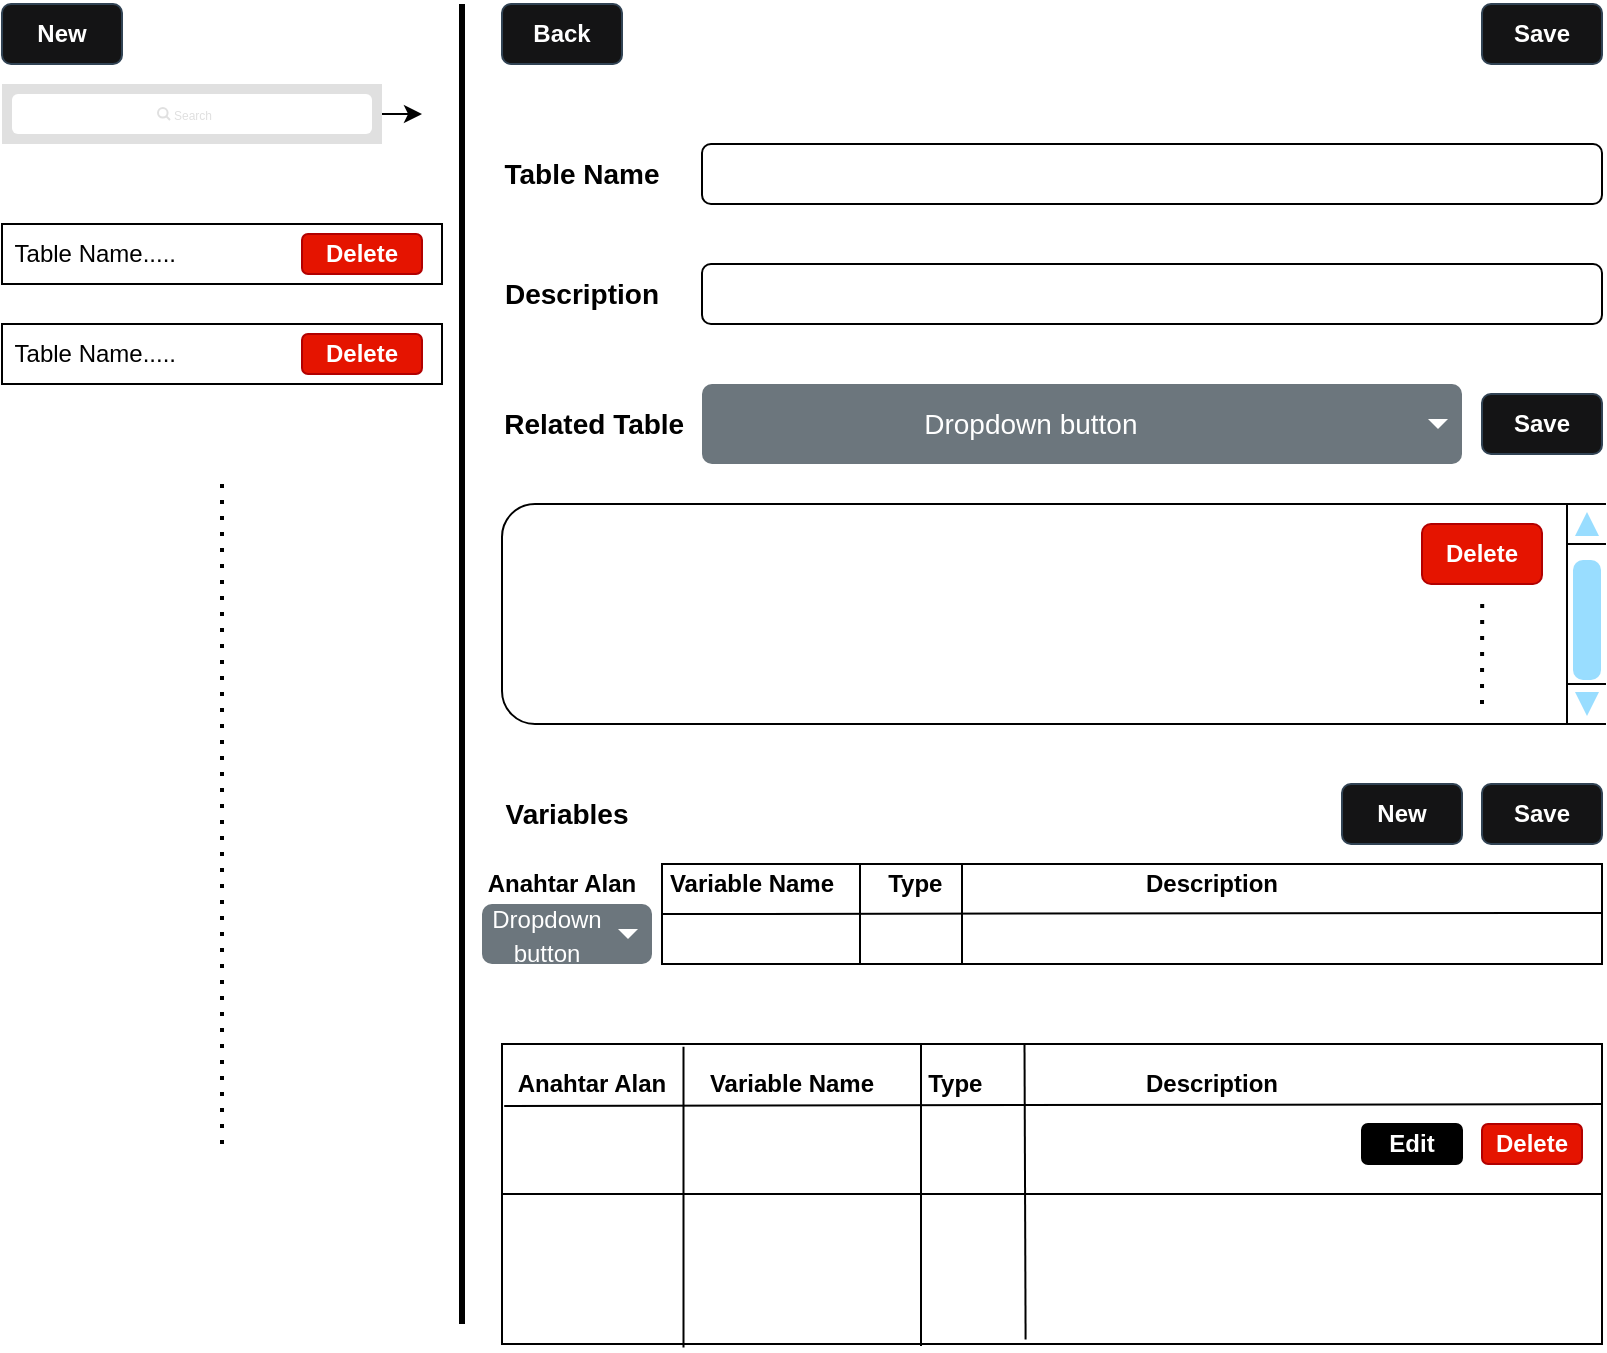 <mxfile version="25.0.3">
  <diagram name="Sayfa -1" id="6_s5N6yK3GUr8tDdBdMh">
    <mxGraphModel dx="1050" dy="653" grid="1" gridSize="10" guides="1" tooltips="1" connect="1" arrows="1" fold="1" page="1" pageScale="1" pageWidth="827" pageHeight="1169" math="0" shadow="0">
      <root>
        <mxCell id="0" />
        <mxCell id="1" parent="0" />
        <mxCell id="tGF9jPr_0tginp9t8C99-2" value="" style="endArrow=none;html=1;rounded=0;strokeWidth=3;" parent="1" edge="1">
          <mxGeometry width="50" height="50" relative="1" as="geometry">
            <mxPoint x="240" y="670" as="sourcePoint" />
            <mxPoint x="240" y="10" as="targetPoint" />
          </mxGeometry>
        </mxCell>
        <mxCell id="kLE2MuopeeFbLRN9dvn6-1" value="&lt;b&gt;New&lt;/b&gt;" style="rounded=1;fillColor=#141415;strokeColor=#314354;html=1;whiteSpace=wrap;fontColor=#ffffff;align=center;verticalAlign=middle;fontStyle=0;fontSize=12;sketch=0;gradientColor=none;" parent="1" vertex="1">
          <mxGeometry x="10" y="10" width="60" height="30" as="geometry" />
        </mxCell>
        <mxCell id="kLE2MuopeeFbLRN9dvn6-2" value="&lt;b&gt;Save&lt;/b&gt;" style="rounded=1;fillColor=#141415;strokeColor=#314354;html=1;whiteSpace=wrap;fontColor=#ffffff;align=center;verticalAlign=middle;fontStyle=0;fontSize=12;sketch=0;gradientColor=none;" parent="1" vertex="1">
          <mxGeometry x="750" y="10" width="60" height="30" as="geometry" />
        </mxCell>
        <mxCell id="kLE2MuopeeFbLRN9dvn6-3" value="&lt;b&gt;Back&lt;/b&gt;" style="rounded=1;fillColor=#141415;strokeColor=#314354;html=1;whiteSpace=wrap;fontColor=#ffffff;align=center;verticalAlign=middle;fontStyle=0;fontSize=12;sketch=0;gradientColor=none;" parent="1" vertex="1">
          <mxGeometry x="260" y="10" width="60" height="30" as="geometry" />
        </mxCell>
        <mxCell id="kLE2MuopeeFbLRN9dvn6-4" value="" style="shape=rect;fillColor=#e0e0e0;strokeColor=none;" parent="1" vertex="1">
          <mxGeometry x="10" y="50" width="190" height="30" as="geometry" />
        </mxCell>
        <mxCell id="kLE2MuopeeFbLRN9dvn6-7" style="edgeStyle=orthogonalEdgeStyle;rounded=0;orthogonalLoop=1;jettySize=auto;html=1;" parent="kLE2MuopeeFbLRN9dvn6-4" source="kLE2MuopeeFbLRN9dvn6-5" edge="1">
          <mxGeometry relative="1" as="geometry">
            <mxPoint x="209.64" y="15" as="targetPoint" />
          </mxGeometry>
        </mxCell>
        <mxCell id="kLE2MuopeeFbLRN9dvn6-5" value="" style="html=1;strokeWidth=1;shadow=0;dashed=0;shape=mxgraph.ios7ui.marginRect;rx=3;ry=3;rectMargin=5;strokeColor=none;" parent="kLE2MuopeeFbLRN9dvn6-4" vertex="1">
          <mxGeometry width="190" height="30" as="geometry" />
        </mxCell>
        <mxCell id="kLE2MuopeeFbLRN9dvn6-6" value="Search" style="shape=mxgraph.ios7.icons.looking_glass;strokeColor=#e0e0e0;fillColor=none;fontColor=#e0e0e0;labelPosition=right;verticalLabelPosition=middle;align=left;verticalAlign=middle;fontSize=6;fontStyle=0;spacingTop=2;sketch=0;html=1;" parent="kLE2MuopeeFbLRN9dvn6-4" vertex="1">
          <mxGeometry x="0.5" y="0.5" width="6" height="6" relative="1" as="geometry">
            <mxPoint x="-17" y="-3" as="offset" />
          </mxGeometry>
        </mxCell>
        <mxCell id="B1yvYOinCpN90f-4zU2M-2" value="Table Name.....&amp;nbsp; &amp;nbsp; &amp;nbsp; &amp;nbsp; &amp;nbsp; &amp;nbsp; &amp;nbsp; &amp;nbsp; &amp;nbsp; &amp;nbsp; &amp;nbsp; &amp;nbsp; &amp;nbsp; &amp;nbsp; &amp;nbsp; &amp;nbsp; &amp;nbsp; &amp;nbsp; &amp;nbsp;&amp;nbsp;" style="rounded=0;whiteSpace=wrap;html=1;" vertex="1" parent="1">
          <mxGeometry x="10" y="120" width="220" height="30" as="geometry" />
        </mxCell>
        <mxCell id="B1yvYOinCpN90f-4zU2M-4" value="&lt;b&gt;Delete&lt;/b&gt;" style="rounded=1;fillColor=#e51400;strokeColor=#B20000;html=1;whiteSpace=wrap;fontColor=#ffffff;align=center;verticalAlign=middle;fontStyle=0;fontSize=12;sketch=0;" vertex="1" parent="1">
          <mxGeometry x="160" y="125" width="60" height="20" as="geometry" />
        </mxCell>
        <mxCell id="B1yvYOinCpN90f-4zU2M-5" value="Table Name.....&amp;nbsp; &amp;nbsp; &amp;nbsp; &amp;nbsp; &amp;nbsp; &amp;nbsp; &amp;nbsp; &amp;nbsp; &amp;nbsp; &amp;nbsp; &amp;nbsp; &amp;nbsp; &amp;nbsp; &amp;nbsp; &amp;nbsp; &amp;nbsp; &amp;nbsp; &amp;nbsp; &amp;nbsp;&amp;nbsp;" style="rounded=0;whiteSpace=wrap;html=1;" vertex="1" parent="1">
          <mxGeometry x="10" y="170" width="220" height="30" as="geometry" />
        </mxCell>
        <mxCell id="B1yvYOinCpN90f-4zU2M-6" value="&lt;b&gt;Delete&lt;/b&gt;" style="rounded=1;fillColor=#e51400;strokeColor=#B20000;html=1;whiteSpace=wrap;fontColor=#ffffff;align=center;verticalAlign=middle;fontStyle=0;fontSize=12;sketch=0;" vertex="1" parent="1">
          <mxGeometry x="160" y="175" width="60" height="20" as="geometry" />
        </mxCell>
        <mxCell id="B1yvYOinCpN90f-4zU2M-8" value="" style="endArrow=none;dashed=1;html=1;dashPattern=1 3;strokeWidth=2;rounded=0;" edge="1" parent="1">
          <mxGeometry width="50" height="50" relative="1" as="geometry">
            <mxPoint x="120" y="580" as="sourcePoint" />
            <mxPoint x="120" y="250" as="targetPoint" />
          </mxGeometry>
        </mxCell>
        <mxCell id="B1yvYOinCpN90f-4zU2M-9" value="&lt;b&gt;&lt;font style=&quot;font-size: 14px;&quot;&gt;Table Name&lt;/font&gt;&lt;/b&gt;" style="text;html=1;align=center;verticalAlign=middle;whiteSpace=wrap;rounded=0;" vertex="1" parent="1">
          <mxGeometry x="250" y="80" width="100" height="30" as="geometry" />
        </mxCell>
        <mxCell id="B1yvYOinCpN90f-4zU2M-10" value="&lt;b&gt;&lt;font style=&quot;font-size: 14px;&quot;&gt;Description&lt;/font&gt;&lt;/b&gt;" style="text;html=1;align=center;verticalAlign=middle;whiteSpace=wrap;rounded=0;" vertex="1" parent="1">
          <mxGeometry x="250" y="140" width="100" height="30" as="geometry" />
        </mxCell>
        <mxCell id="B1yvYOinCpN90f-4zU2M-11" value="" style="rounded=1;whiteSpace=wrap;html=1;" vertex="1" parent="1">
          <mxGeometry x="360" y="80" width="450" height="30" as="geometry" />
        </mxCell>
        <mxCell id="B1yvYOinCpN90f-4zU2M-12" value="" style="rounded=1;whiteSpace=wrap;html=1;" vertex="1" parent="1">
          <mxGeometry x="360" y="140" width="450" height="30" as="geometry" />
        </mxCell>
        <mxCell id="B1yvYOinCpN90f-4zU2M-13" value="&lt;b&gt;&lt;font style=&quot;font-size: 14px;&quot;&gt;Related Table&amp;nbsp;&amp;nbsp;&lt;/font&gt;&lt;/b&gt;" style="text;html=1;align=center;verticalAlign=middle;whiteSpace=wrap;rounded=0;" vertex="1" parent="1">
          <mxGeometry x="260" y="205" width="100" height="30" as="geometry" />
        </mxCell>
        <mxCell id="B1yvYOinCpN90f-4zU2M-14" value="&lt;div style=&quot;&quot;&gt;&lt;span style=&quot;background-color: initial;&quot;&gt;Dropdown button&amp;nbsp; &amp;nbsp; &amp;nbsp; &amp;nbsp;&amp;nbsp;&lt;/span&gt;&lt;/div&gt;" style="html=1;shadow=0;dashed=0;shape=mxgraph.bootstrap.rrect;rSize=5;strokeColor=none;strokeWidth=1;fillColor=#6C767D;fontColor=#ffffff;whiteSpace=wrap;align=center;verticalAlign=middle;fontStyle=0;fontSize=14;spacingRight=20;" vertex="1" parent="1">
          <mxGeometry x="360" y="200" width="380" height="40" as="geometry" />
        </mxCell>
        <mxCell id="B1yvYOinCpN90f-4zU2M-15" value="" style="shape=triangle;direction=south;fillColor=#ffffff;strokeColor=none;perimeter=none;" vertex="1" parent="B1yvYOinCpN90f-4zU2M-14">
          <mxGeometry x="1" y="0.5" width="10" height="5" relative="1" as="geometry">
            <mxPoint x="-17" y="-2.5" as="offset" />
          </mxGeometry>
        </mxCell>
        <mxCell id="B1yvYOinCpN90f-4zU2M-29" value="" style="rounded=1;whiteSpace=wrap;html=1;" vertex="1" parent="1">
          <mxGeometry x="260" y="260" width="550" height="110" as="geometry" />
        </mxCell>
        <mxCell id="B1yvYOinCpN90f-4zU2M-31" value="" style="verticalLabelPosition=bottom;shadow=0;dashed=0;align=center;html=1;verticalAlign=top;strokeWidth=1;shape=mxgraph.mockup.navigation.scrollBar;barPos=20;fillColor2=#99ddff;strokeColor2=none;direction=north;" vertex="1" parent="1">
          <mxGeometry x="792.5" y="260" width="17.5" height="110" as="geometry" />
        </mxCell>
        <mxCell id="B1yvYOinCpN90f-4zU2M-32" value="&lt;b&gt;&lt;font style=&quot;font-size: 14px;&quot;&gt;Variables&amp;nbsp; &amp;nbsp; &amp;nbsp; &amp;nbsp; &amp;nbsp;&lt;/font&gt;&lt;/b&gt;" style="text;html=1;align=center;verticalAlign=middle;whiteSpace=wrap;rounded=0;" vertex="1" parent="1">
          <mxGeometry x="260" y="400" width="100" height="30" as="geometry" />
        </mxCell>
        <mxCell id="B1yvYOinCpN90f-4zU2M-33" value="&lt;b&gt;New&lt;/b&gt;" style="rounded=1;fillColor=#141415;strokeColor=#314354;html=1;whiteSpace=wrap;fontColor=#ffffff;align=center;verticalAlign=middle;fontStyle=0;fontSize=12;sketch=0;gradientColor=none;" vertex="1" parent="1">
          <mxGeometry x="680" y="400" width="60" height="30" as="geometry" />
        </mxCell>
        <mxCell id="B1yvYOinCpN90f-4zU2M-34" value="&lt;b&gt;Save&lt;/b&gt;" style="rounded=1;fillColor=#141415;strokeColor=#314354;html=1;whiteSpace=wrap;fontColor=#ffffff;align=center;verticalAlign=middle;fontStyle=0;fontSize=12;sketch=0;gradientColor=none;" vertex="1" parent="1">
          <mxGeometry x="750" y="400" width="60" height="30" as="geometry" />
        </mxCell>
        <mxCell id="B1yvYOinCpN90f-4zU2M-35" value="&lt;b&gt;Save&lt;/b&gt;" style="rounded=1;fillColor=#141415;strokeColor=#314354;html=1;whiteSpace=wrap;fontColor=#ffffff;align=center;verticalAlign=middle;fontStyle=0;fontSize=12;sketch=0;gradientColor=none;" vertex="1" parent="1">
          <mxGeometry x="750" y="205" width="60" height="30" as="geometry" />
        </mxCell>
        <mxCell id="B1yvYOinCpN90f-4zU2M-36" value="&lt;b&gt;Delete&lt;/b&gt;" style="rounded=1;fillColor=#e51400;strokeColor=#B20000;html=1;whiteSpace=wrap;fontColor=#ffffff;align=center;verticalAlign=middle;fontStyle=0;fontSize=12;sketch=0;" vertex="1" parent="1">
          <mxGeometry x="720" y="270" width="60" height="30" as="geometry" />
        </mxCell>
        <mxCell id="B1yvYOinCpN90f-4zU2M-37" value="" style="endArrow=none;dashed=1;html=1;dashPattern=1 3;strokeWidth=2;rounded=0;exitX=0.818;exitY=0.909;exitDx=0;exitDy=0;exitPerimeter=0;" edge="1" parent="1">
          <mxGeometry width="50" height="50" relative="1" as="geometry">
            <mxPoint x="750.0" y="359.99" as="sourcePoint" />
            <mxPoint x="750.1" y="310" as="targetPoint" />
          </mxGeometry>
        </mxCell>
        <mxCell id="B1yvYOinCpN90f-4zU2M-40" value="" style="rounded=0;whiteSpace=wrap;html=1;" vertex="1" parent="1">
          <mxGeometry x="340" y="440" width="470" height="50" as="geometry" />
        </mxCell>
        <mxCell id="B1yvYOinCpN90f-4zU2M-43" value="" style="endArrow=none;html=1;rounded=0;exitX=0;exitY=0.5;exitDx=0;exitDy=0;" edge="1" parent="1" source="B1yvYOinCpN90f-4zU2M-40">
          <mxGeometry width="50" height="50" relative="1" as="geometry">
            <mxPoint x="260" y="464.5" as="sourcePoint" />
            <mxPoint x="810" y="464.5" as="targetPoint" />
          </mxGeometry>
        </mxCell>
        <mxCell id="B1yvYOinCpN90f-4zU2M-44" value="&lt;b&gt;Variable Name&lt;/b&gt;" style="text;html=1;align=center;verticalAlign=middle;whiteSpace=wrap;rounded=0;" vertex="1" parent="1">
          <mxGeometry x="340" y="440" width="90" height="20" as="geometry" />
        </mxCell>
        <mxCell id="B1yvYOinCpN90f-4zU2M-45" value="&lt;b&gt;Type&amp;nbsp;&amp;nbsp;&lt;/b&gt;" style="text;html=1;align=center;verticalAlign=middle;whiteSpace=wrap;rounded=0;" vertex="1" parent="1">
          <mxGeometry x="440" y="440" width="60" height="20" as="geometry" />
        </mxCell>
        <mxCell id="B1yvYOinCpN90f-4zU2M-46" value="&lt;b&gt;Description&lt;/b&gt;" style="text;html=1;align=center;verticalAlign=middle;whiteSpace=wrap;rounded=0;" vertex="1" parent="1">
          <mxGeometry x="570" y="440" width="90" height="20" as="geometry" />
        </mxCell>
        <mxCell id="B1yvYOinCpN90f-4zU2M-50" value="&lt;b&gt;Anahtar Alan&lt;/b&gt;" style="text;html=1;align=center;verticalAlign=middle;whiteSpace=wrap;rounded=0;" vertex="1" parent="1">
          <mxGeometry x="245" y="440" width="90" height="20" as="geometry" />
        </mxCell>
        <mxCell id="B1yvYOinCpN90f-4zU2M-63" value="&lt;font style=&quot;font-size: 12px;&quot;&gt;Dropdown button&lt;/font&gt;" style="html=1;shadow=0;dashed=0;shape=mxgraph.bootstrap.rrect;rSize=5;strokeColor=none;strokeWidth=1;fillColor=#6C767D;fontColor=#ffffff;whiteSpace=wrap;align=center;verticalAlign=middle;fontStyle=0;fontSize=14;spacingRight=20;" vertex="1" parent="1">
          <mxGeometry x="250" y="460" width="85" height="30" as="geometry" />
        </mxCell>
        <mxCell id="B1yvYOinCpN90f-4zU2M-64" value="" style="shape=triangle;direction=south;fillColor=#ffffff;strokeColor=none;perimeter=none;" vertex="1" parent="B1yvYOinCpN90f-4zU2M-63">
          <mxGeometry x="1" y="0.5" width="10" height="5" relative="1" as="geometry">
            <mxPoint x="-17" y="-2.5" as="offset" />
          </mxGeometry>
        </mxCell>
        <mxCell id="B1yvYOinCpN90f-4zU2M-65" value="" style="endArrow=none;html=1;rounded=0;" edge="1" parent="1">
          <mxGeometry width="50" height="50" relative="1" as="geometry">
            <mxPoint x="439" y="490" as="sourcePoint" />
            <mxPoint x="439" y="440" as="targetPoint" />
          </mxGeometry>
        </mxCell>
        <mxCell id="B1yvYOinCpN90f-4zU2M-67" value="" style="endArrow=none;html=1;rounded=0;" edge="1" parent="1">
          <mxGeometry width="50" height="50" relative="1" as="geometry">
            <mxPoint x="490" y="490" as="sourcePoint" />
            <mxPoint x="490" y="440" as="targetPoint" />
          </mxGeometry>
        </mxCell>
        <mxCell id="B1yvYOinCpN90f-4zU2M-69" value="" style="rounded=0;whiteSpace=wrap;html=1;" vertex="1" parent="1">
          <mxGeometry x="260" y="530" width="550" height="150" as="geometry" />
        </mxCell>
        <mxCell id="B1yvYOinCpN90f-4zU2M-72" value="" style="endArrow=none;html=1;rounded=0;exitX=0.002;exitY=0.207;exitDx=0;exitDy=0;exitPerimeter=0;" edge="1" parent="1" source="B1yvYOinCpN90f-4zU2M-69">
          <mxGeometry width="50" height="50" relative="1" as="geometry">
            <mxPoint x="400" y="570" as="sourcePoint" />
            <mxPoint x="810" y="560" as="targetPoint" />
          </mxGeometry>
        </mxCell>
        <mxCell id="B1yvYOinCpN90f-4zU2M-73" value="&lt;b&gt;Anahtar Alan&lt;/b&gt;" style="text;html=1;align=center;verticalAlign=middle;whiteSpace=wrap;rounded=0;" vertex="1" parent="1">
          <mxGeometry x="260" y="540" width="90" height="20" as="geometry" />
        </mxCell>
        <mxCell id="B1yvYOinCpN90f-4zU2M-74" value="&lt;b&gt;Variable Name&lt;/b&gt;" style="text;html=1;align=center;verticalAlign=middle;whiteSpace=wrap;rounded=0;" vertex="1" parent="1">
          <mxGeometry x="360" y="540" width="90" height="20" as="geometry" />
        </mxCell>
        <mxCell id="B1yvYOinCpN90f-4zU2M-78" value="&lt;b&gt;Description&lt;/b&gt;" style="text;html=1;align=center;verticalAlign=middle;whiteSpace=wrap;rounded=0;" vertex="1" parent="1">
          <mxGeometry x="570" y="540" width="90" height="20" as="geometry" />
        </mxCell>
        <mxCell id="B1yvYOinCpN90f-4zU2M-80" value="&lt;b&gt;Type&amp;nbsp;&amp;nbsp;&lt;/b&gt;" style="text;html=1;align=center;verticalAlign=middle;whiteSpace=wrap;rounded=0;" vertex="1" parent="1">
          <mxGeometry x="460" y="540" width="60" height="20" as="geometry" />
        </mxCell>
        <mxCell id="B1yvYOinCpN90f-4zU2M-85" value="" style="endArrow=none;html=1;rounded=0;entryX=0.165;entryY=0.009;entryDx=0;entryDy=0;entryPerimeter=0;exitX=0.165;exitY=1.012;exitDx=0;exitDy=0;exitPerimeter=0;" edge="1" parent="1" source="B1yvYOinCpN90f-4zU2M-69" target="B1yvYOinCpN90f-4zU2M-69">
          <mxGeometry width="50" height="50" relative="1" as="geometry">
            <mxPoint x="351" y="670" as="sourcePoint" />
            <mxPoint x="350" y="580" as="targetPoint" />
          </mxGeometry>
        </mxCell>
        <mxCell id="B1yvYOinCpN90f-4zU2M-86" value="" style="endArrow=none;html=1;rounded=0;entryX=0.165;entryY=0.009;entryDx=0;entryDy=0;entryPerimeter=0;exitX=0.165;exitY=1.012;exitDx=0;exitDy=0;exitPerimeter=0;" edge="1" parent="1">
          <mxGeometry width="50" height="50" relative="1" as="geometry">
            <mxPoint x="469.5" y="681" as="sourcePoint" />
            <mxPoint x="469.5" y="530" as="targetPoint" />
          </mxGeometry>
        </mxCell>
        <mxCell id="B1yvYOinCpN90f-4zU2M-87" value="" style="endArrow=none;html=1;rounded=0;entryX=0.475;entryY=-0.001;entryDx=0;entryDy=0;entryPerimeter=0;exitX=0.476;exitY=0.985;exitDx=0;exitDy=0;exitPerimeter=0;" edge="1" parent="1" source="B1yvYOinCpN90f-4zU2M-69" target="B1yvYOinCpN90f-4zU2M-69">
          <mxGeometry width="50" height="50" relative="1" as="geometry">
            <mxPoint x="520" y="690" as="sourcePoint" />
            <mxPoint x="519" y="530" as="targetPoint" />
          </mxGeometry>
        </mxCell>
        <mxCell id="B1yvYOinCpN90f-4zU2M-88" value="&lt;b&gt;Delete&lt;/b&gt;" style="rounded=1;fillColor=#e51400;strokeColor=#B20000;html=1;whiteSpace=wrap;fontColor=#ffffff;align=center;verticalAlign=middle;fontStyle=0;fontSize=12;sketch=0;" vertex="1" parent="1">
          <mxGeometry x="750" y="570" width="50" height="20" as="geometry" />
        </mxCell>
        <mxCell id="B1yvYOinCpN90f-4zU2M-91" value="&lt;b&gt;Edit&lt;/b&gt;" style="rounded=1;fillColor=#000000;strokeColor=#000000;html=1;whiteSpace=wrap;fontColor=#ffffff;align=center;verticalAlign=middle;fontStyle=0;fontSize=12;sketch=0;" vertex="1" parent="1">
          <mxGeometry x="690" y="570" width="50" height="20" as="geometry" />
        </mxCell>
        <mxCell id="B1yvYOinCpN90f-4zU2M-93" value="" style="endArrow=none;html=1;rounded=0;entryX=1;entryY=0.5;entryDx=0;entryDy=0;exitX=0;exitY=0.5;exitDx=0;exitDy=0;" edge="1" parent="1" source="B1yvYOinCpN90f-4zU2M-69" target="B1yvYOinCpN90f-4zU2M-69">
          <mxGeometry width="50" height="50" relative="1" as="geometry">
            <mxPoint x="260" y="590" as="sourcePoint" />
            <mxPoint x="430" y="590" as="targetPoint" />
          </mxGeometry>
        </mxCell>
      </root>
    </mxGraphModel>
  </diagram>
</mxfile>
